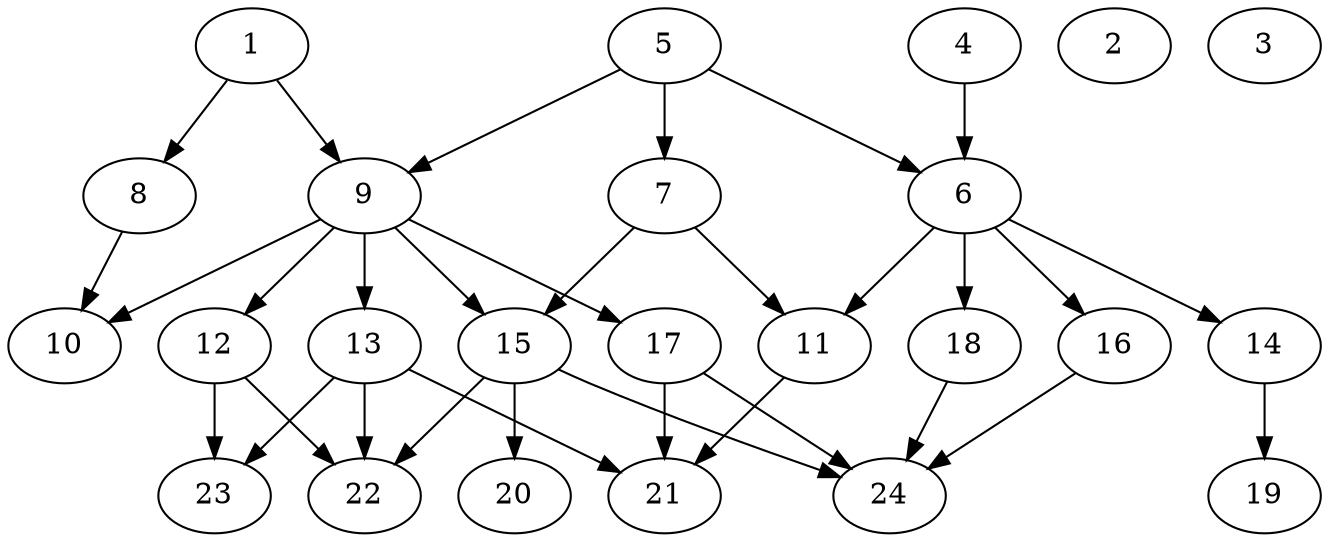 // DAG (tier=2-normal, mode=data, n=24, ccr=0.439, fat=0.627, density=0.431, regular=0.579, jump=0.180, mindata=2097152, maxdata=16777216)
// DAG automatically generated by daggen at Sun Aug 24 16:33:34 2025
// /home/ermia/Project/Environments/daggen/bin/daggen --dot --ccr 0.439 --fat 0.627 --regular 0.579 --density 0.431 --jump 0.180 --mindata 2097152 --maxdata 16777216 -n 24 
digraph G {
  1 [size="6273204976658880", alpha="0.14", expect_size="3136602488329440"]
  1 -> 8 [size ="126806761930752"]
  1 -> 9 [size ="126806761930752"]
  2 [size="873178954176812548096", alpha="0.11", expect_size="436589477088406274048"]
  3 [size="1028646875769694322688", alpha="0.01", expect_size="514323437884847161344"]
  4 [size="1811150293631800", alpha="0.03", expect_size="905575146815900"]
  4 -> 6 [size ="74494194483200"]
  5 [size="32202691408224816", alpha="0.06", expect_size="16101345704112408"]
  5 -> 6 [size ="2114859378409472"]
  5 -> 7 [size ="2114859378409472"]
  5 -> 9 [size ="2114859378409472"]
  6 [size="2260651044389219840", alpha="0.04", expect_size="1130325522194609920"]
  6 -> 11 [size ="922379425415168"]
  6 -> 14 [size ="922379425415168"]
  6 -> 16 [size ="922379425415168"]
  6 -> 18 [size ="922379425415168"]
  7 [size="621303807948502335488", alpha="0.14", expect_size="310651903974251167744"]
  7 -> 11 [size ="582495619776512"]
  7 -> 15 [size ="582495619776512"]
  8 [size="75959935622621840", alpha="0.19", expect_size="37979967811310920"]
  8 -> 10 [size ="1534945218527232"]
  9 [size="14512919595757216", alpha="0.20", expect_size="7256459797878608"]
  9 -> 10 [size ="671798324625408"]
  9 -> 12 [size ="671798324625408"]
  9 -> 13 [size ="671798324625408"]
  9 -> 15 [size ="671798324625408"]
  9 -> 17 [size ="671798324625408"]
  10 [size="4570963635774246879232", alpha="0.11", expect_size="2285481817887123439616"]
  11 [size="149587343098087735296", alpha="0.06", expect_size="74793671549043867648"]
  11 -> 21 [size ="225434243432448"]
  12 [size="2903954438375606784", alpha="0.17", expect_size="1451977219187803392"]
  12 -> 22 [size ="1738254005043200"]
  12 -> 23 [size ="1738254005043200"]
  13 [size="1363530732961462747136", alpha="0.04", expect_size="681765366480731373568"]
  13 -> 21 [size ="983708915990528"]
  13 -> 22 [size ="983708915990528"]
  13 -> 23 [size ="983708915990528"]
  14 [size="66379773582456176", alpha="0.11", expect_size="33189886791228088"]
  14 -> 19 [size ="122538134863872"]
  15 [size="2162238468216479285248", alpha="0.11", expect_size="1081119234108239642624"]
  15 -> 20 [size ="1337700984553472"]
  15 -> 22 [size ="1337700984553472"]
  15 -> 24 [size ="1337700984553472"]
  16 [size="108686451638038528", alpha="0.09", expect_size="54343225819019264"]
  16 -> 24 [size ="2178194308333568"]
  17 [size="29735670010863616", alpha="0.20", expect_size="14867835005431808"]
  17 -> 21 [size ="2216752880549888"]
  17 -> 24 [size ="2216752880549888"]
  18 [size="972744171762355968", alpha="0.10", expect_size="486372085881177984"]
  18 -> 24 [size ="339102465523712"]
  19 [size="10180850411774092", alpha="0.08", expect_size="5090425205887046"]
  20 [size="18930046337483656", alpha="0.03", expect_size="9465023168741828"]
  21 [size="1242990379008000000000", alpha="0.14", expect_size="621495189504000000000"]
  22 [size="1477215517238798848", alpha="0.04", expect_size="738607758619399424"]
  23 [size="69545760097972496", alpha="0.20", expect_size="34772880048986248"]
  24 [size="295354415243240896", alpha="0.06", expect_size="147677207621620448"]
}